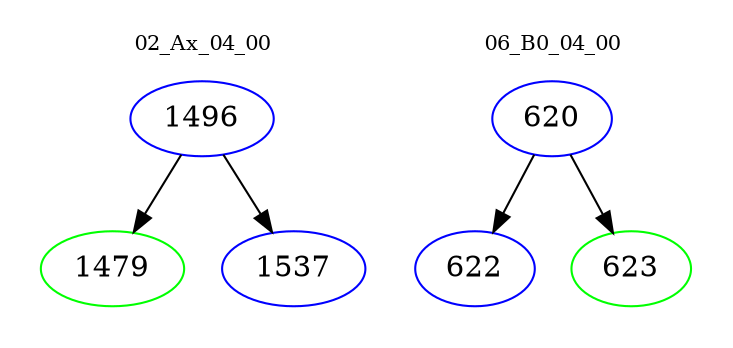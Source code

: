 digraph{
subgraph cluster_0 {
color = white
label = "02_Ax_04_00";
fontsize=10;
T0_1496 [label="1496", color="blue"]
T0_1496 -> T0_1479 [color="black"]
T0_1479 [label="1479", color="green"]
T0_1496 -> T0_1537 [color="black"]
T0_1537 [label="1537", color="blue"]
}
subgraph cluster_1 {
color = white
label = "06_B0_04_00";
fontsize=10;
T1_620 [label="620", color="blue"]
T1_620 -> T1_622 [color="black"]
T1_622 [label="622", color="blue"]
T1_620 -> T1_623 [color="black"]
T1_623 [label="623", color="green"]
}
}
